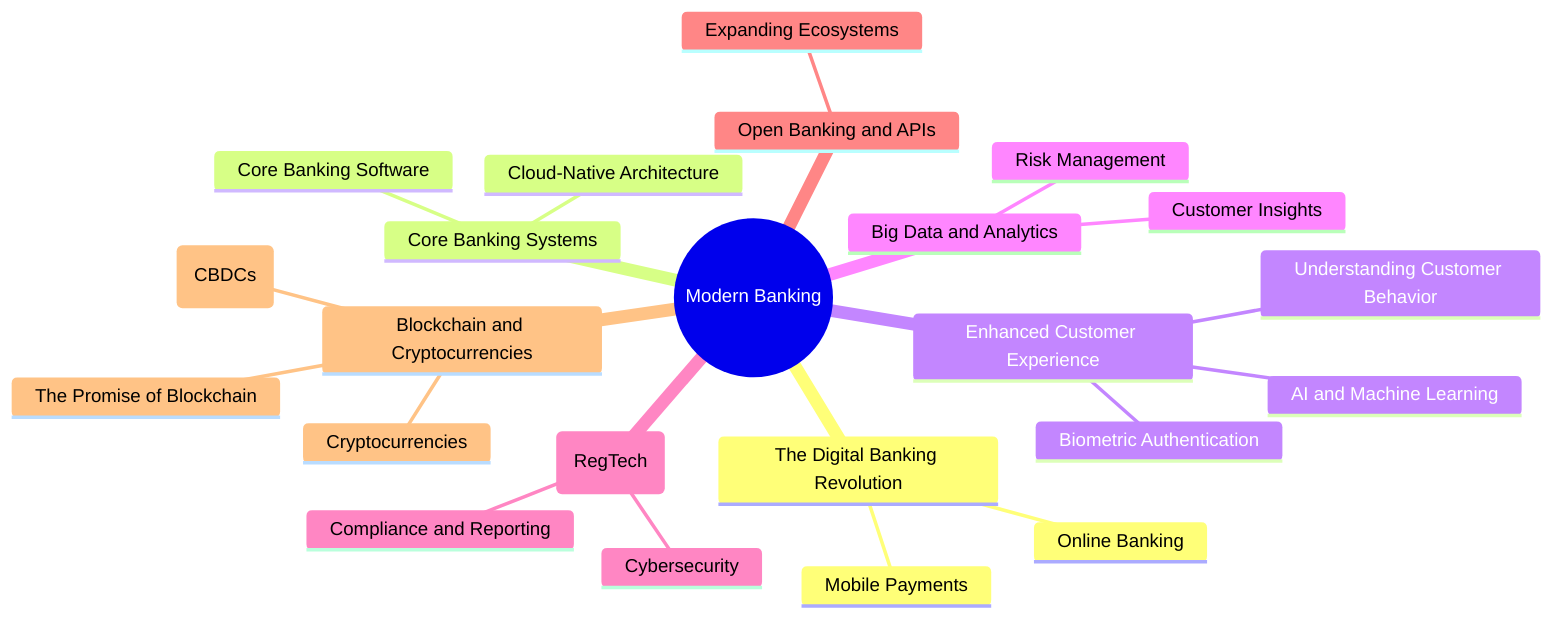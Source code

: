 mindmap
  root((Modern Banking))
      The Digital Banking Revolution
        Online Banking
        Mobile Payments
      Core Banking Systems
        Core Banking Software
        Cloud-Native Architecture
      Enhanced Customer Experience
        Understanding Customer Behavior
        AI and Machine Learning
        Biometric Authentication
      Big Data and Analytics
        Customer Insights
        Risk Management
      Regulatory Technology (RegTech)
        Compliance and Reporting
        Cybersecurity
      Open Banking and APIs
        Expanding Ecosystems
      Blockchain and Cryptocurrencies
        The Promise of Blockchain
        Cryptocurrencies
        Central Bank Digital Currencies (CBDCs)
